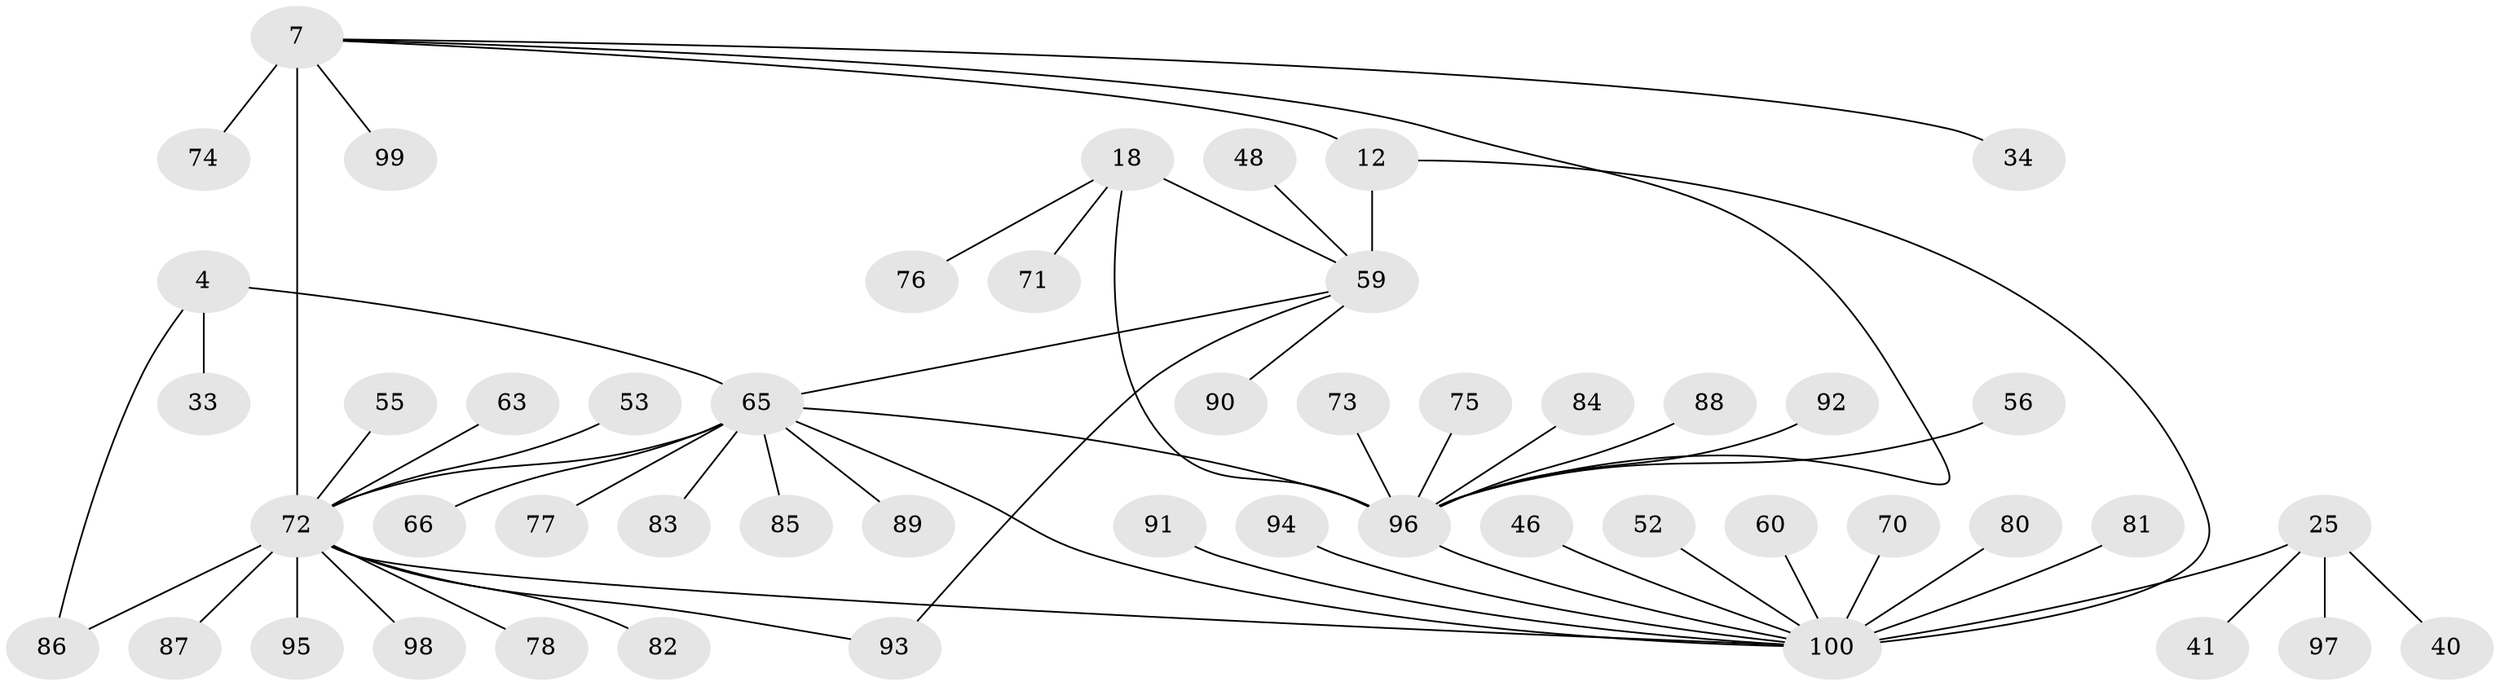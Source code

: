 // original degree distribution, {9: 0.03, 6: 0.02, 4: 0.03, 7: 0.05, 5: 0.04, 8: 0.04, 11: 0.04, 3: 0.05, 1: 0.59, 2: 0.11}
// Generated by graph-tools (version 1.1) at 2025/55/03/09/25 04:55:15]
// undirected, 50 vertices, 57 edges
graph export_dot {
graph [start="1"]
  node [color=gray90,style=filled];
  4 [super="+3"];
  7 [super="+6"];
  12 [super="+11"];
  18 [super="+17"];
  25 [super="+23"];
  33;
  34;
  40;
  41;
  46;
  48;
  52;
  53;
  55 [super="+39"];
  56;
  59 [super="+27+14"];
  60;
  63 [super="+62"];
  65 [super="+5+30+35+58"];
  66 [super="+64"];
  70;
  71;
  72 [super="+10+32+44+49"];
  73;
  74 [super="+57"];
  75;
  76 [super="+31"];
  77 [super="+69"];
  78;
  80;
  81;
  82;
  83;
  84 [super="+68"];
  85;
  86;
  87;
  88;
  89;
  90;
  91 [super="+67"];
  92;
  93 [super="+79"];
  94;
  95;
  96 [super="+16+20+42+43+54"];
  97 [super="+29"];
  98;
  99;
  100 [super="+24+45+50"];
  4 -- 33;
  4 -- 86;
  4 -- 65 [weight=6];
  7 -- 34;
  7 -- 99;
  7 -- 12;
  7 -- 74;
  7 -- 96;
  7 -- 72 [weight=6];
  12 -- 100;
  12 -- 59 [weight=6];
  18 -- 71;
  18 -- 76;
  18 -- 96 [weight=6];
  18 -- 59;
  25 -- 40;
  25 -- 41;
  25 -- 97;
  25 -- 100 [weight=6];
  46 -- 100;
  48 -- 59;
  52 -- 100;
  53 -- 72;
  55 -- 72;
  56 -- 96;
  59 -- 65;
  59 -- 93;
  59 -- 90;
  60 -- 100;
  63 -- 72;
  65 -- 96;
  65 -- 66;
  65 -- 77;
  65 -- 83;
  65 -- 85;
  65 -- 89;
  65 -- 72;
  65 -- 100;
  70 -- 100;
  72 -- 78;
  72 -- 82;
  72 -- 86;
  72 -- 87;
  72 -- 93;
  72 -- 95;
  72 -- 98;
  72 -- 100 [weight=3];
  73 -- 96;
  75 -- 96;
  80 -- 100;
  81 -- 100;
  84 -- 96;
  88 -- 96;
  91 -- 100;
  92 -- 96;
  94 -- 100;
  96 -- 100;
}
